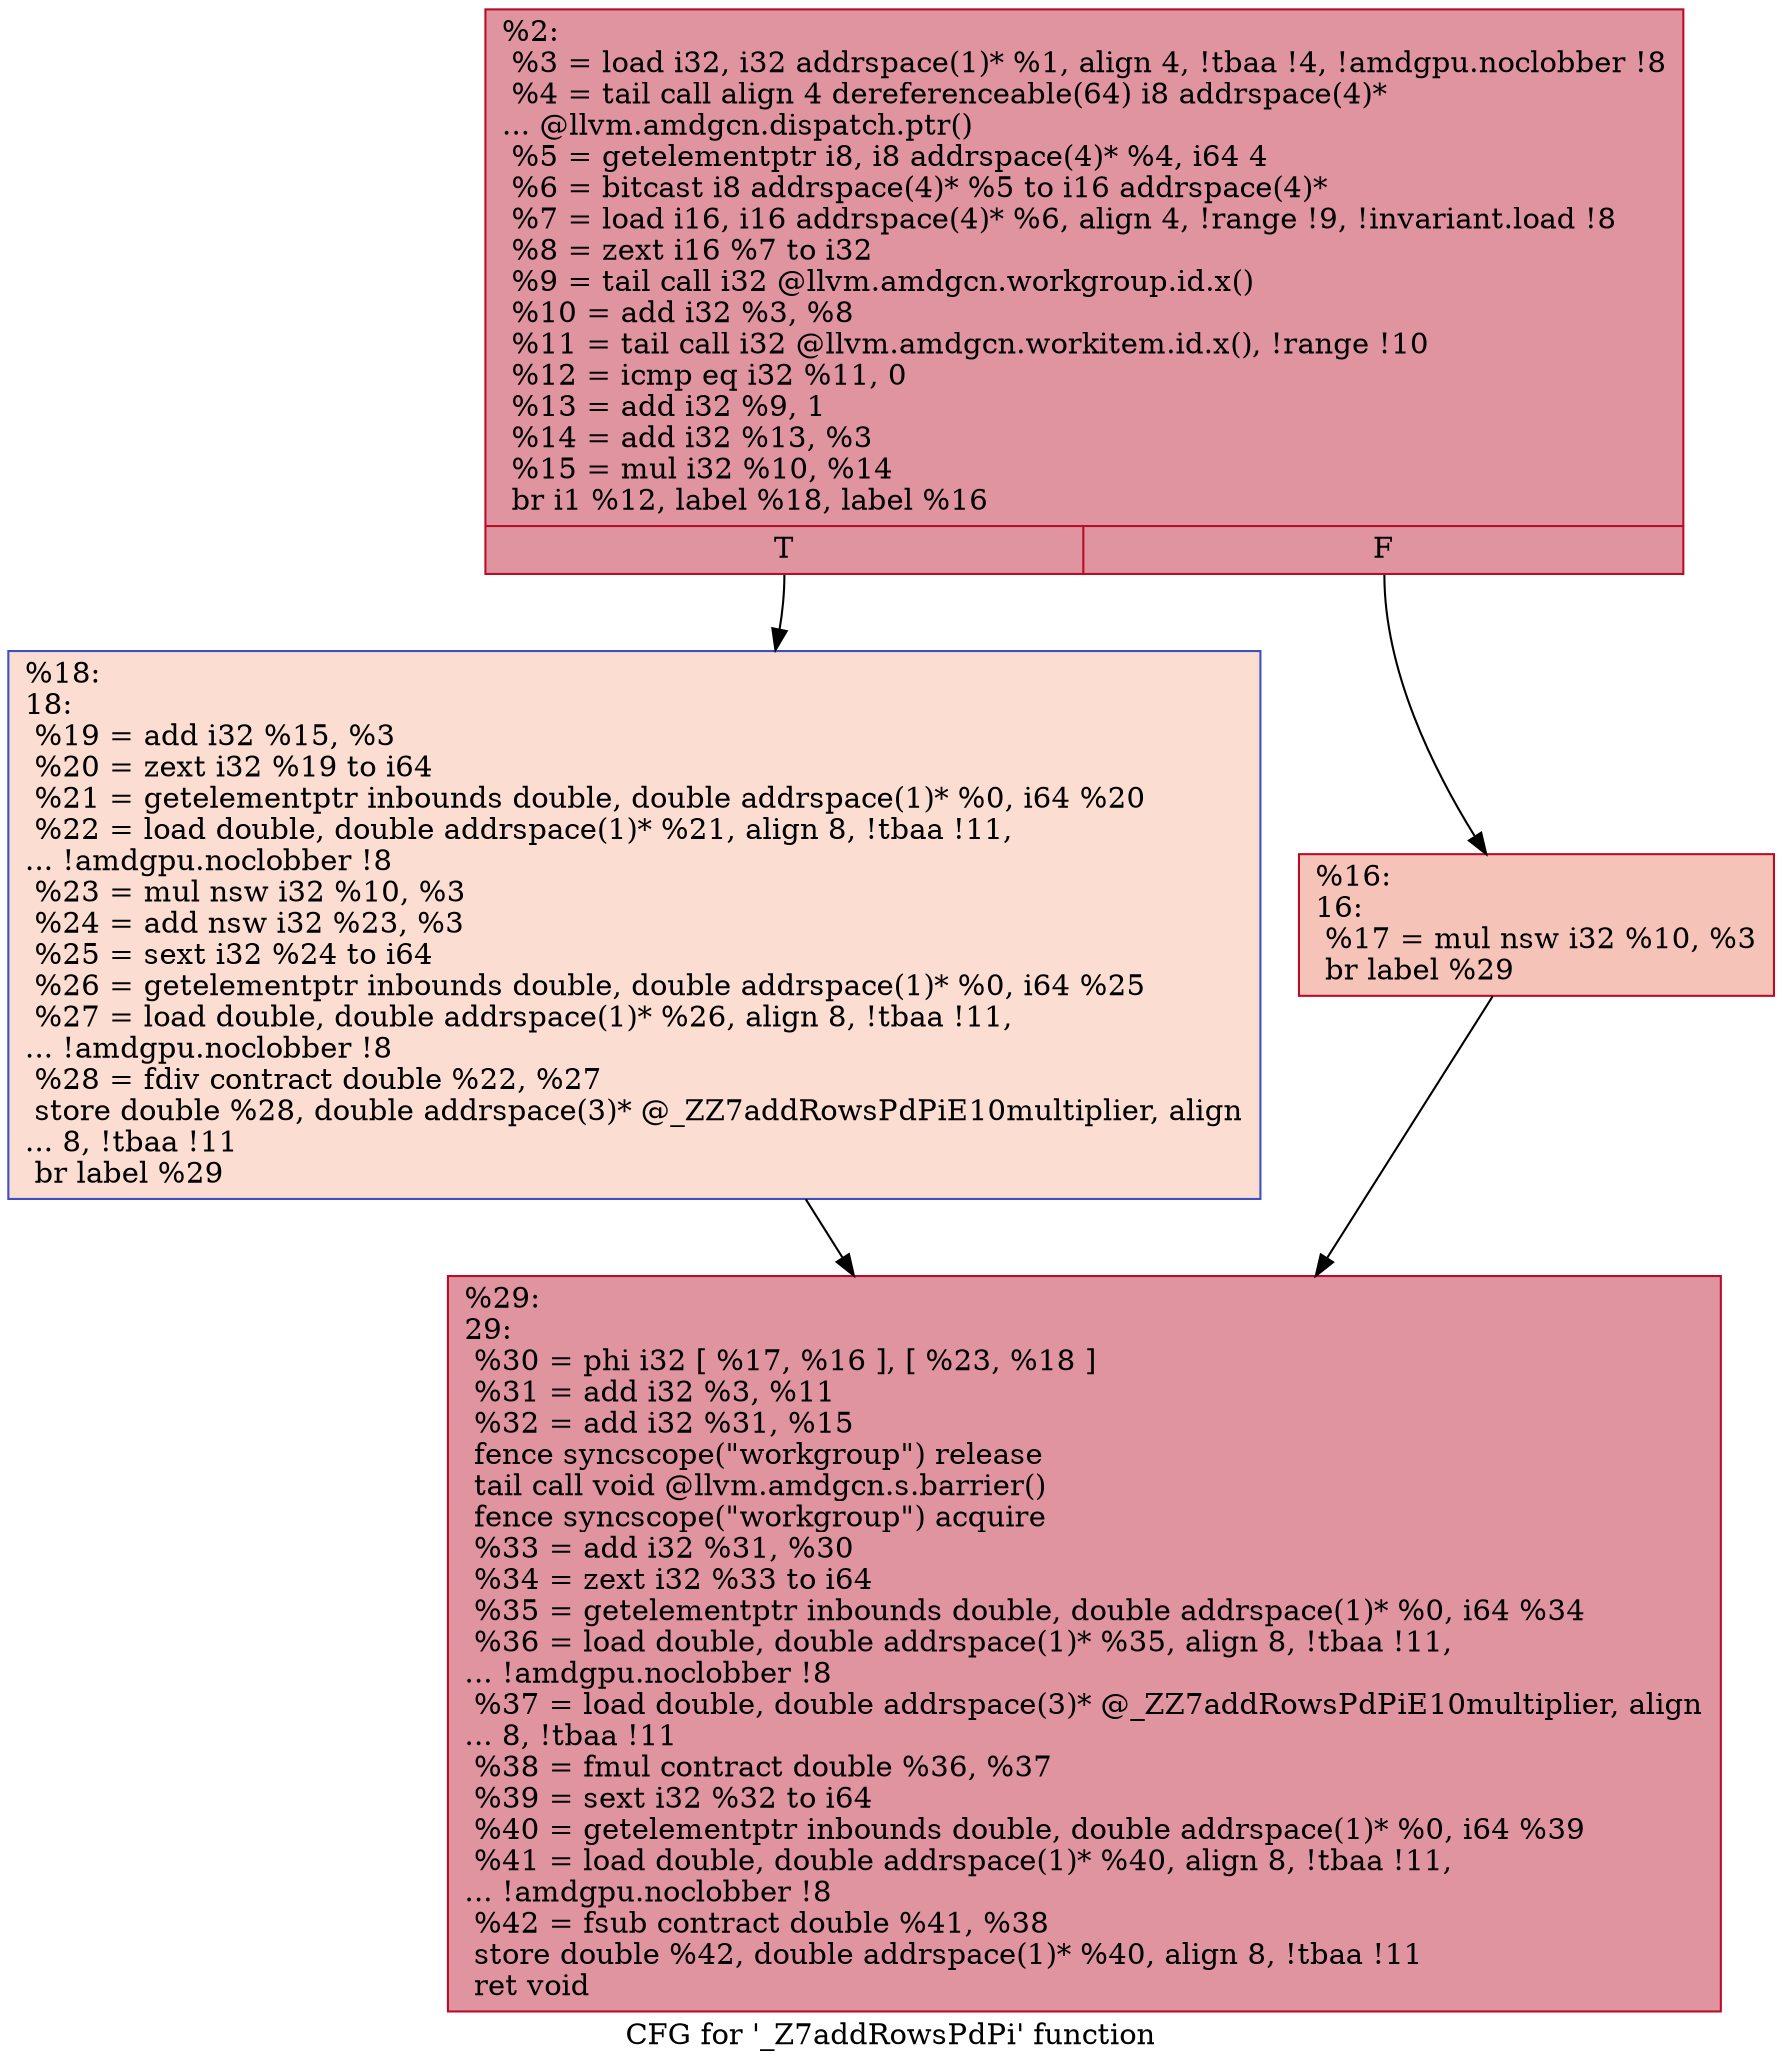 digraph "CFG for '_Z7addRowsPdPi' function" {
	label="CFG for '_Z7addRowsPdPi' function";

	Node0x6420ad0 [shape=record,color="#b70d28ff", style=filled, fillcolor="#b70d2870",label="{%2:\l  %3 = load i32, i32 addrspace(1)* %1, align 4, !tbaa !4, !amdgpu.noclobber !8\l  %4 = tail call align 4 dereferenceable(64) i8 addrspace(4)*\l... @llvm.amdgcn.dispatch.ptr()\l  %5 = getelementptr i8, i8 addrspace(4)* %4, i64 4\l  %6 = bitcast i8 addrspace(4)* %5 to i16 addrspace(4)*\l  %7 = load i16, i16 addrspace(4)* %6, align 4, !range !9, !invariant.load !8\l  %8 = zext i16 %7 to i32\l  %9 = tail call i32 @llvm.amdgcn.workgroup.id.x()\l  %10 = add i32 %3, %8\l  %11 = tail call i32 @llvm.amdgcn.workitem.id.x(), !range !10\l  %12 = icmp eq i32 %11, 0\l  %13 = add i32 %9, 1\l  %14 = add i32 %13, %3\l  %15 = mul i32 %10, %14\l  br i1 %12, label %18, label %16\l|{<s0>T|<s1>F}}"];
	Node0x6420ad0:s0 -> Node0x6423390;
	Node0x6420ad0:s1 -> Node0x6423420;
	Node0x6423420 [shape=record,color="#b70d28ff", style=filled, fillcolor="#e8765c70",label="{%16:\l16:                                               \l  %17 = mul nsw i32 %10, %3\l  br label %29\l}"];
	Node0x6423420 -> Node0x6423670;
	Node0x6423390 [shape=record,color="#3d50c3ff", style=filled, fillcolor="#f7b39670",label="{%18:\l18:                                               \l  %19 = add i32 %15, %3\l  %20 = zext i32 %19 to i64\l  %21 = getelementptr inbounds double, double addrspace(1)* %0, i64 %20\l  %22 = load double, double addrspace(1)* %21, align 8, !tbaa !11,\l... !amdgpu.noclobber !8\l  %23 = mul nsw i32 %10, %3\l  %24 = add nsw i32 %23, %3\l  %25 = sext i32 %24 to i64\l  %26 = getelementptr inbounds double, double addrspace(1)* %0, i64 %25\l  %27 = load double, double addrspace(1)* %26, align 8, !tbaa !11,\l... !amdgpu.noclobber !8\l  %28 = fdiv contract double %22, %27\l  store double %28, double addrspace(3)* @_ZZ7addRowsPdPiE10multiplier, align\l... 8, !tbaa !11\l  br label %29\l}"];
	Node0x6423390 -> Node0x6423670;
	Node0x6423670 [shape=record,color="#b70d28ff", style=filled, fillcolor="#b70d2870",label="{%29:\l29:                                               \l  %30 = phi i32 [ %17, %16 ], [ %23, %18 ]\l  %31 = add i32 %3, %11\l  %32 = add i32 %31, %15\l  fence syncscope(\"workgroup\") release\l  tail call void @llvm.amdgcn.s.barrier()\l  fence syncscope(\"workgroup\") acquire\l  %33 = add i32 %31, %30\l  %34 = zext i32 %33 to i64\l  %35 = getelementptr inbounds double, double addrspace(1)* %0, i64 %34\l  %36 = load double, double addrspace(1)* %35, align 8, !tbaa !11,\l... !amdgpu.noclobber !8\l  %37 = load double, double addrspace(3)* @_ZZ7addRowsPdPiE10multiplier, align\l... 8, !tbaa !11\l  %38 = fmul contract double %36, %37\l  %39 = sext i32 %32 to i64\l  %40 = getelementptr inbounds double, double addrspace(1)* %0, i64 %39\l  %41 = load double, double addrspace(1)* %40, align 8, !tbaa !11,\l... !amdgpu.noclobber !8\l  %42 = fsub contract double %41, %38\l  store double %42, double addrspace(1)* %40, align 8, !tbaa !11\l  ret void\l}"];
}

